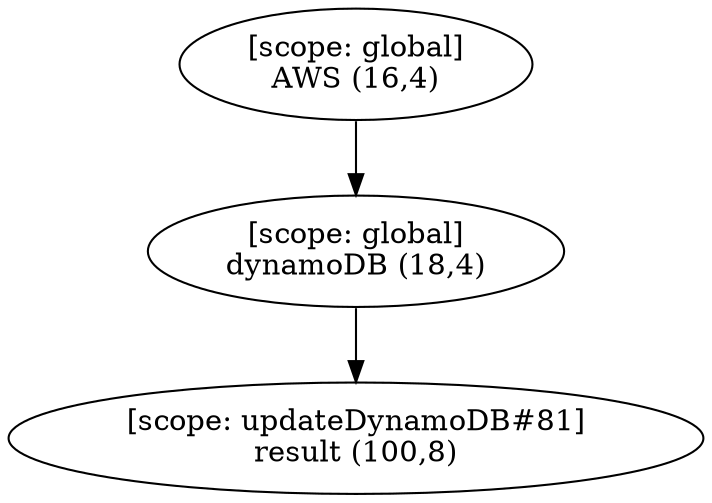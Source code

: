 digraph G {
  graph [ rankdir =TB ];
subgraph global {
  graph [ label = "Scope [global]" ];
  "[scope: global]
AWS (16,4)";
  "[scope: global]
dynamoDB (18,4)";
}

subgraph updateDynamoDB_81 {
  graph [ label = "Scope [updateDynamoDB_81]" ];
  "[scope: updateDynamoDB#81]
result (100,8)";
}

  "[scope: global]
AWS (16,4)" -> "[scope: global]
dynamoDB (18,4)";
  "[scope: global]
dynamoDB (18,4)" -> "[scope: updateDynamoDB#81]
result (100,8)";
}
